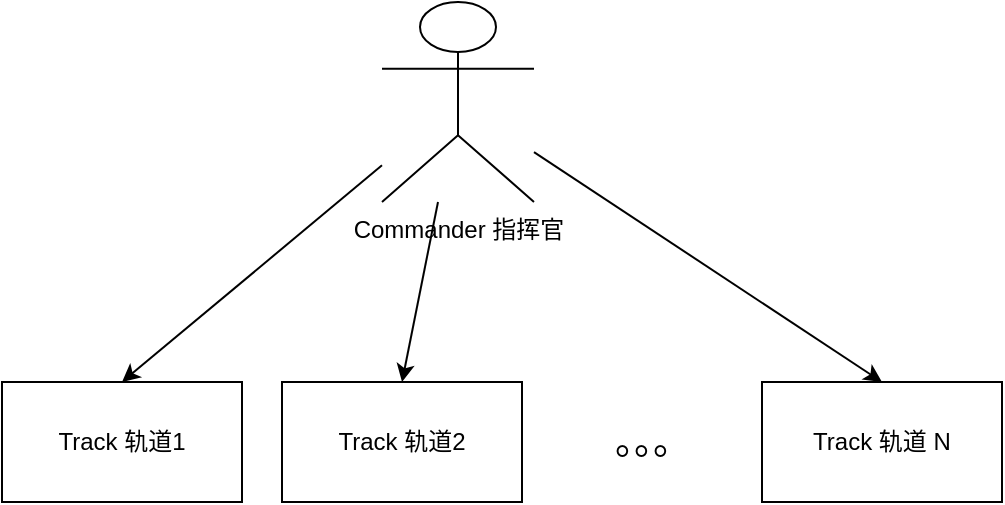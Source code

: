 <mxfile version="13.6.5" type="github">
  <diagram id="k-ebSY6VWgsAUWqv_ngs" name="Page-1">
    <mxGraphModel dx="1298" dy="736" grid="1" gridSize="10" guides="1" tooltips="1" connect="1" arrows="1" fold="1" page="1" pageScale="1" pageWidth="827" pageHeight="1500" math="0" shadow="0">
      <root>
        <mxCell id="0" />
        <mxCell id="1" parent="0" />
        <mxCell id="Hxssb3WSL0QEJmdprTq4-9" style="rounded=0;orthogonalLoop=1;jettySize=auto;html=1;entryX=0.5;entryY=0;entryDx=0;entryDy=0;fontSize=19;" edge="1" parent="1" source="Hxssb3WSL0QEJmdprTq4-1" target="Hxssb3WSL0QEJmdprTq4-4">
          <mxGeometry relative="1" as="geometry" />
        </mxCell>
        <mxCell id="Hxssb3WSL0QEJmdprTq4-10" style="edgeStyle=none;rounded=0;orthogonalLoop=1;jettySize=auto;html=1;entryX=0.5;entryY=0;entryDx=0;entryDy=0;fontSize=19;" edge="1" parent="1" source="Hxssb3WSL0QEJmdprTq4-1" target="Hxssb3WSL0QEJmdprTq4-5">
          <mxGeometry relative="1" as="geometry" />
        </mxCell>
        <mxCell id="Hxssb3WSL0QEJmdprTq4-11" style="edgeStyle=none;rounded=0;orthogonalLoop=1;jettySize=auto;html=1;entryX=0.5;entryY=0;entryDx=0;entryDy=0;fontSize=19;" edge="1" parent="1" source="Hxssb3WSL0QEJmdprTq4-1" target="Hxssb3WSL0QEJmdprTq4-7">
          <mxGeometry relative="1" as="geometry" />
        </mxCell>
        <mxCell id="Hxssb3WSL0QEJmdprTq4-1" value="Commander 指挥官" style="shape=umlActor;verticalLabelPosition=bottom;verticalAlign=top;html=1;outlineConnect=0;" vertex="1" parent="1">
          <mxGeometry x="370" y="170" width="76" height="100" as="geometry" />
        </mxCell>
        <mxCell id="Hxssb3WSL0QEJmdprTq4-4" value="Track 轨道1" style="rounded=0;whiteSpace=wrap;html=1;" vertex="1" parent="1">
          <mxGeometry x="180" y="360" width="120" height="60" as="geometry" />
        </mxCell>
        <mxCell id="Hxssb3WSL0QEJmdprTq4-5" value="Track 轨道2" style="rounded=0;whiteSpace=wrap;html=1;" vertex="1" parent="1">
          <mxGeometry x="320" y="360" width="120" height="60" as="geometry" />
        </mxCell>
        <mxCell id="Hxssb3WSL0QEJmdprTq4-7" value="Track 轨道 N" style="rounded=0;whiteSpace=wrap;html=1;" vertex="1" parent="1">
          <mxGeometry x="560" y="360" width="120" height="60" as="geometry" />
        </mxCell>
        <mxCell id="Hxssb3WSL0QEJmdprTq4-8" value="。。。" style="text;html=1;align=center;verticalAlign=middle;resizable=0;points=[];autosize=1;fontSize=19;" vertex="1" parent="1">
          <mxGeometry x="470" y="375" width="70" height="30" as="geometry" />
        </mxCell>
      </root>
    </mxGraphModel>
  </diagram>
</mxfile>
